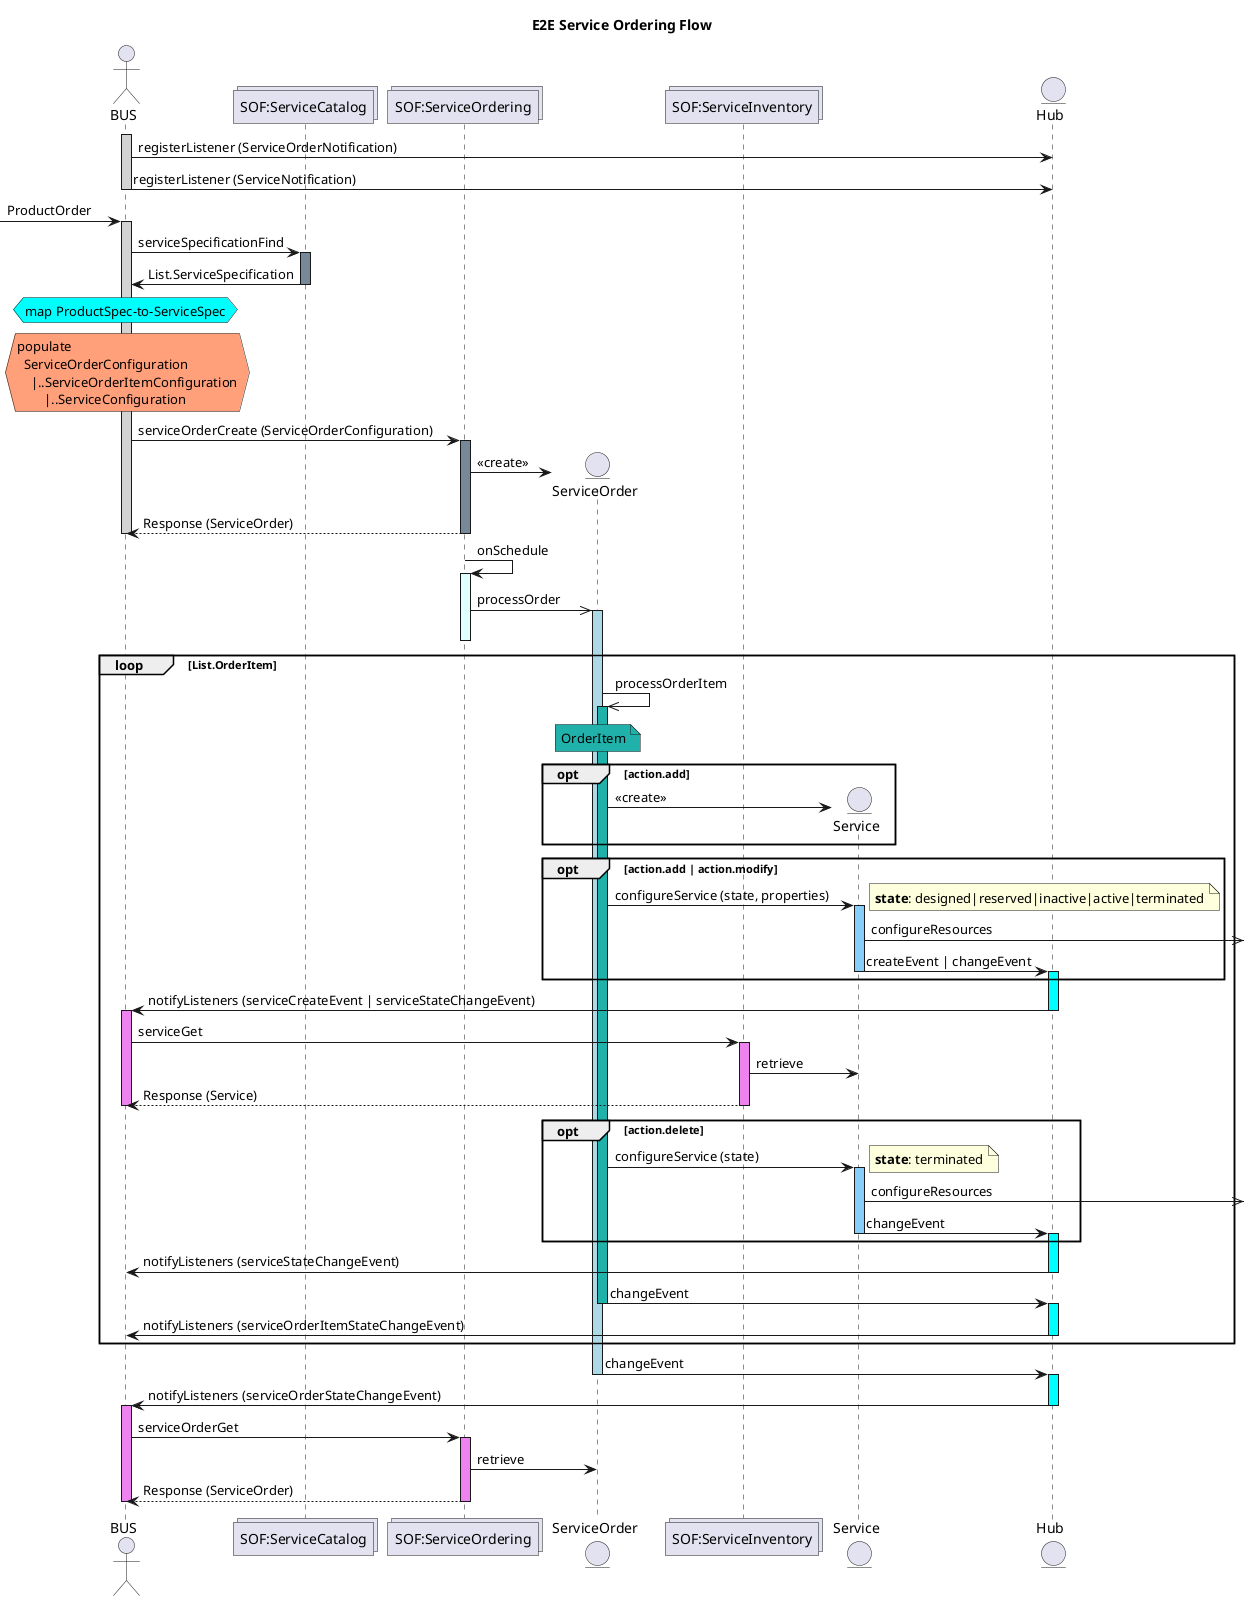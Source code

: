 @startuml
title E2E Service Ordering Flow
actor BUS
collections ServiceCatalog as "SOF:ServiceCatalog"
collections ServiceOrdering as "SOF:ServiceOrdering"
entity ServiceOrder
collections ServiceInventory as "SOF:ServiceInventory"
entity Service
entity Hub

activate BUS #LightGray
BUS -> Hub : registerListener (ServiceOrderNotification)
BUS -> Hub : registerListener (ServiceNotification)
deactivate BUS

[-> BUS: ProductOrder
activate BUS #LightGray
BUS -> ServiceCatalog : serviceSpecificationFind
activate ServiceCatalog #LightSlateGrey
BUS <- ServiceCatalog : List.ServiceSpecification
deactivate ServiceCatalog

hnote over BUS #Aqua: map ProductSpec-to-ServiceSpec
hnote over BUS #LightSalmon
    populate
      ServiceOrderConfiguration
        |..ServiceOrderItemConfiguration
            |..ServiceConfiguration 
end hnote

BUS -> ServiceOrdering: serviceOrderCreate (ServiceOrderConfiguration)
activate ServiceOrdering #LightSlateGrey
    create ServiceOrder
    ServiceOrdering -> ServiceOrder: <<create>>
    BUS <-- ServiceOrdering: Response (ServiceOrder)
deactivate ServiceOrdering
deactivate BUS

ServiceOrdering -> ServiceOrdering : onSchedule
activate ServiceOrdering #LightCyan
    ServiceOrdering ->> ServiceOrder : processOrder
activate ServiceOrder #LightBlue
deactivate ServiceOrdering

loop List.OrderItem
    ServiceOrder ->> ServiceOrder : processOrderItem
    activate ServiceOrder #LightSeaGreen
    note over ServiceOrder #LightSeaGreen : OrderItem 

    opt action.add
        create Service
        ServiceOrder -> Service : <<create>>
    end
    opt action.add | action.modify
        ServiceOrder -> Service : configureService (state, properties)
        note right
            **state**: designed|reserved|inactive|active|terminated
        end note
        activate Service #LightSkyBlue
            Service ->>] : configureResources
            Service -> Hub : createEvent | changeEvent
        deactivate Service
        activate Hub #aqua
    end
    Hub -> BUS : notifyListeners (serviceCreateEvent | serviceStateChangeEvent)
    deactivate Hub

    activate BUS #Violet
        BUS -> ServiceInventory : serviceGet
        activate ServiceInventory #Violet
        ServiceInventory -> Service : retrieve
        return Response (Service)
    deactivate BUS

    opt action.delete
        ServiceOrder -> Service : configureService (state)
        note right
            **state**: terminated
        end note
        activate Service #LightSkyBlue
            Service ->>] : configureResources
            Service -> Hub : changeEvent
        deactivate Service
        activate Hub #aqua
    end
    Hub -> BUS : notifyListeners (serviceStateChangeEvent)
    deactivate Hub

    ServiceOrder -> Hub : changeEvent
    deactivate ServiceOrder

    activate Hub #aqua
    Hub -> BUS : notifyListeners (serviceOrderItemStateChangeEvent)
    deactivate Hub
end
ServiceOrder -> Hub : changeEvent
deactivate ServiceOrder

activate Hub #aqua
Hub -> BUS : notifyListeners (serviceOrderStateChangeEvent)
deactivate Hub

activate BUS #Violet
    BUS -> ServiceOrdering : serviceOrderGet
    activate ServiceOrdering #Violet
    ServiceOrdering -> ServiceOrder : retrieve
    return Response (ServiceOrder)
deactivate BUS

@enduml